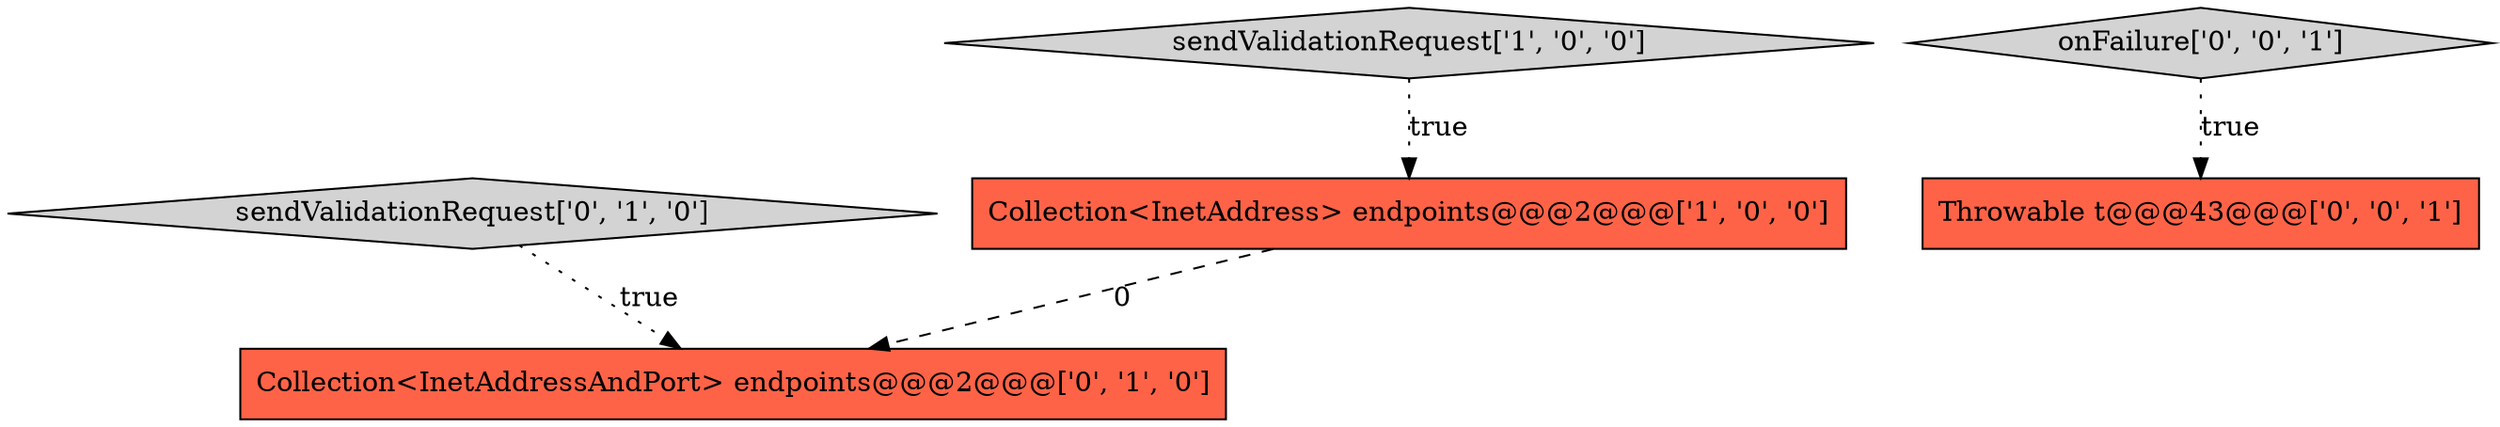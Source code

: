 digraph {
3 [style = filled, label = "sendValidationRequest['0', '1', '0']", fillcolor = lightgray, shape = diamond image = "AAA0AAABBB2BBB"];
5 [style = filled, label = "Throwable t@@@43@@@['0', '0', '1']", fillcolor = tomato, shape = box image = "AAA0AAABBB3BBB"];
2 [style = filled, label = "Collection<InetAddressAndPort> endpoints@@@2@@@['0', '1', '0']", fillcolor = tomato, shape = box image = "AAA1AAABBB2BBB"];
0 [style = filled, label = "Collection<InetAddress> endpoints@@@2@@@['1', '0', '0']", fillcolor = tomato, shape = box image = "AAA1AAABBB1BBB"];
4 [style = filled, label = "onFailure['0', '0', '1']", fillcolor = lightgray, shape = diamond image = "AAA0AAABBB3BBB"];
1 [style = filled, label = "sendValidationRequest['1', '0', '0']", fillcolor = lightgray, shape = diamond image = "AAA0AAABBB1BBB"];
4->5 [style = dotted, label="true"];
1->0 [style = dotted, label="true"];
3->2 [style = dotted, label="true"];
0->2 [style = dashed, label="0"];
}
